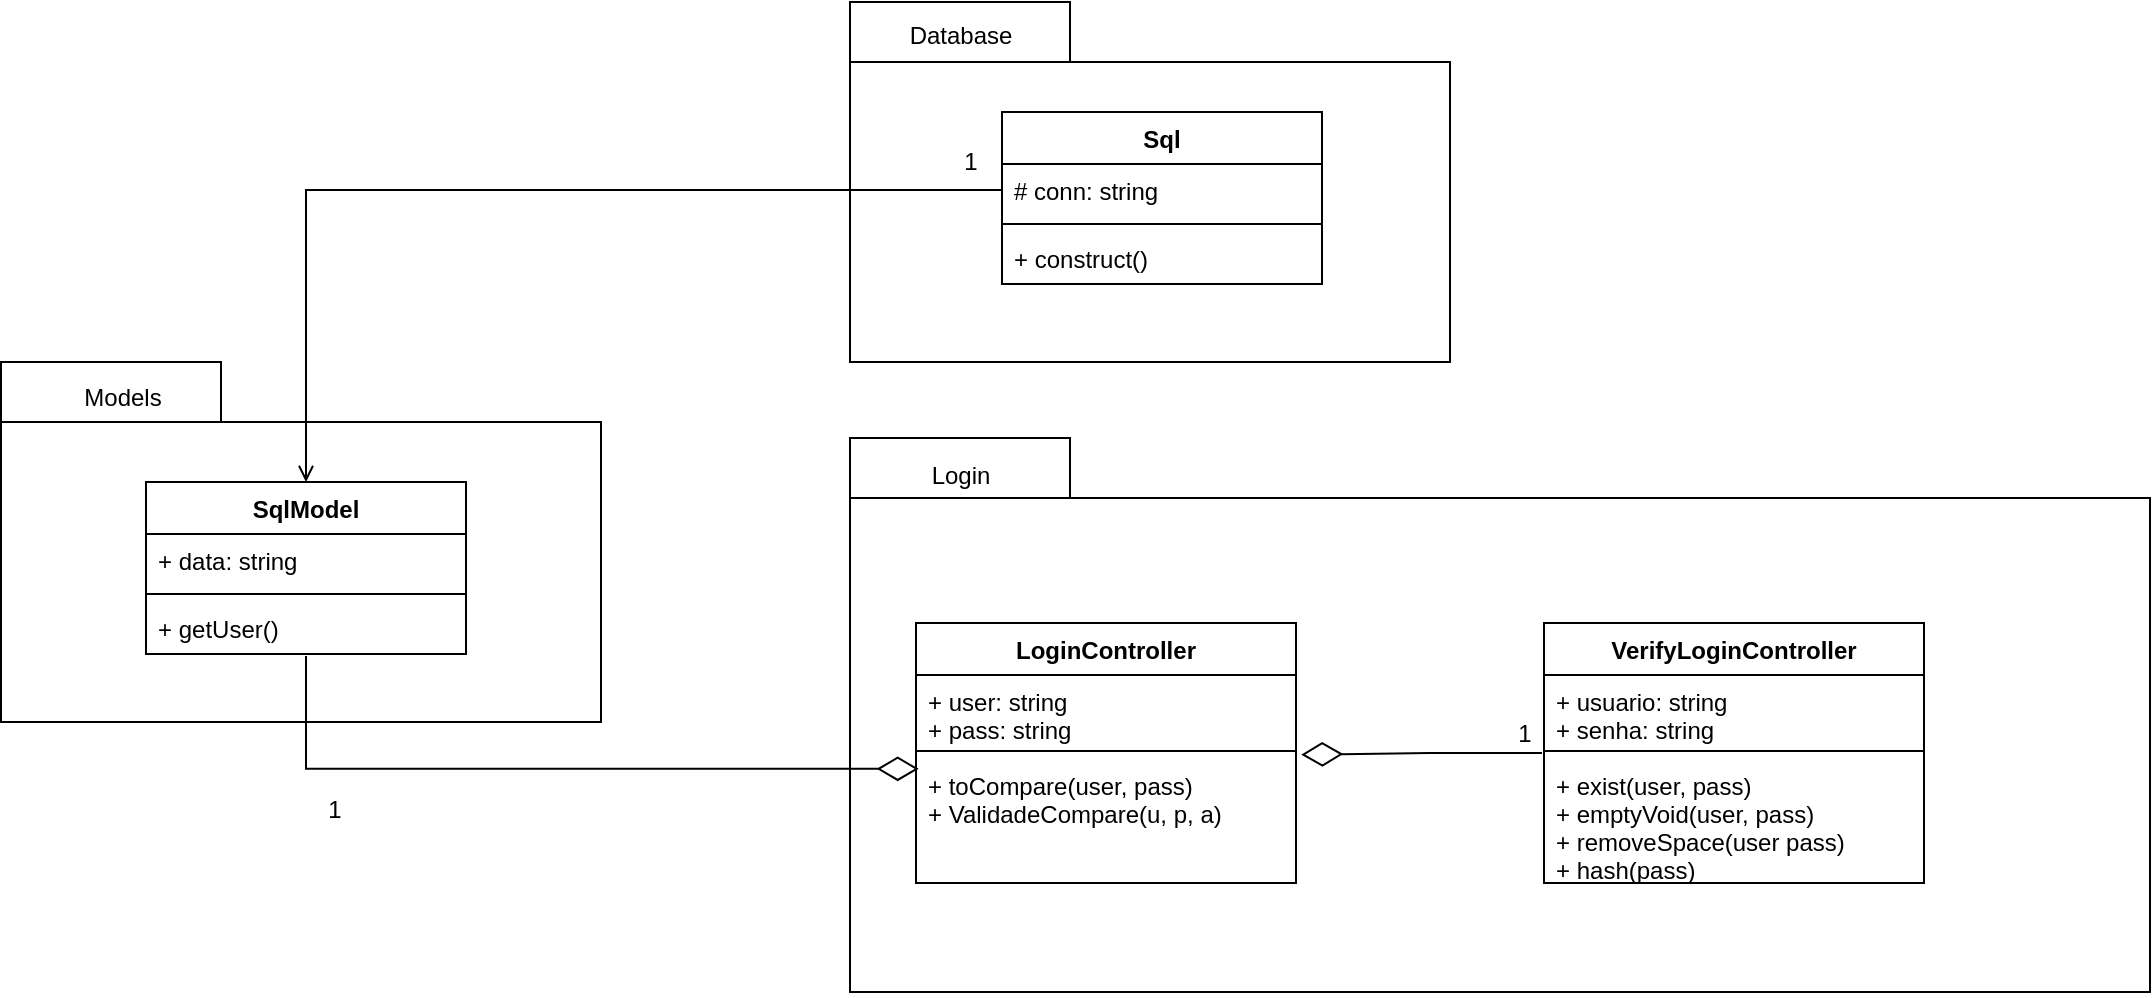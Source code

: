 <mxfile version="16.5.4" type="device"><diagram id="_mWjkJzacN79sNj7kGQ9" name="Page-3"><mxGraphModel dx="868" dy="1696" grid="1" gridSize="10" guides="1" tooltips="1" connect="1" arrows="1" fold="1" page="1" pageScale="1" pageWidth="827" pageHeight="1169" math="0" shadow="0"><root><mxCell id="VuGqqJDKLcZ8uZqmP-r9-0"/><mxCell id="VuGqqJDKLcZ8uZqmP-r9-1" parent="VuGqqJDKLcZ8uZqmP-r9-0"/><mxCell id="YTENyAnvWnvp7YK9CTgr-1" value="" style="shape=folder;fontStyle=1;spacingTop=10;tabWidth=110;tabHeight=30;tabPosition=left;html=1;" parent="VuGqqJDKLcZ8uZqmP-r9-1" vertex="1"><mxGeometry x="125.5" y="160" width="300" height="180" as="geometry"/></mxCell><mxCell id="yMt-edW2PwBj2J0zZ8v5-24" value="" style="group" parent="VuGqqJDKLcZ8uZqmP-r9-1" vertex="1" connectable="0"><mxGeometry x="550" y="198" width="650" height="279" as="geometry"/></mxCell><mxCell id="yMt-edW2PwBj2J0zZ8v5-21" value="" style="shape=folder;fontStyle=1;spacingTop=10;tabWidth=110;tabHeight=30;tabPosition=left;html=1;" parent="yMt-edW2PwBj2J0zZ8v5-24" vertex="1"><mxGeometry width="650" height="277" as="geometry"/></mxCell><mxCell id="yMt-edW2PwBj2J0zZ8v5-23" value="" style="group" parent="yMt-edW2PwBj2J0zZ8v5-24" vertex="1" connectable="0"><mxGeometry y="2" width="650" height="277" as="geometry"/></mxCell><mxCell id="yMt-edW2PwBj2J0zZ8v5-22" value="Login" style="text;html=1;align=center;verticalAlign=middle;resizable=0;points=[];autosize=1;strokeColor=none;fillColor=none;" parent="yMt-edW2PwBj2J0zZ8v5-23" vertex="1"><mxGeometry x="34.771" y="7.311" width="40" height="20" as="geometry"/></mxCell><mxCell id="YTENyAnvWnvp7YK9CTgr-17" style="edgeStyle=orthogonalEdgeStyle;rounded=0;orthogonalLoop=1;jettySize=auto;html=1;entryX=1.014;entryY=-0.035;entryDx=0;entryDy=0;entryPerimeter=0;startArrow=none;startFill=0;endArrow=diamondThin;endFill=0;targetPerimeterSpacing=6;sourcePerimeterSpacing=1;endSize=18;" parent="yMt-edW2PwBj2J0zZ8v5-23" source="yMt-edW2PwBj2J0zZ8v5-6" target="YTENyAnvWnvp7YK9CTgr-13" edge="1"><mxGeometry relative="1" as="geometry"/></mxCell><mxCell id="yMt-edW2PwBj2J0zZ8v5-6" value="VerifyLoginController" style="swimlane;fontStyle=1;align=center;verticalAlign=top;childLayout=stackLayout;horizontal=1;startSize=26;horizontalStack=0;resizeParent=1;resizeParentMax=0;resizeLast=0;collapsible=1;marginBottom=0;" parent="yMt-edW2PwBj2J0zZ8v5-23" vertex="1"><mxGeometry x="347" y="90.5" width="190" height="130" as="geometry"/></mxCell><mxCell id="yMt-edW2PwBj2J0zZ8v5-7" value="+ usuario: string&#10;+ senha: string" style="text;strokeColor=none;fillColor=none;align=left;verticalAlign=top;spacingLeft=4;spacingRight=4;overflow=hidden;rotatable=0;points=[[0,0.5],[1,0.5]];portConstraint=eastwest;" parent="yMt-edW2PwBj2J0zZ8v5-6" vertex="1"><mxGeometry y="26" width="190" height="34" as="geometry"/></mxCell><mxCell id="yMt-edW2PwBj2J0zZ8v5-8" value="" style="line;strokeWidth=1;fillColor=none;align=left;verticalAlign=middle;spacingTop=-1;spacingLeft=3;spacingRight=3;rotatable=0;labelPosition=right;points=[];portConstraint=eastwest;" parent="yMt-edW2PwBj2J0zZ8v5-6" vertex="1"><mxGeometry y="60" width="190" height="8" as="geometry"/></mxCell><mxCell id="yMt-edW2PwBj2J0zZ8v5-9" value="+ exist(user, pass)&#10;+ emptyVoid(user, pass)&#10;+ removeSpace(user pass)&#10;+ hash(pass)" style="text;strokeColor=none;fillColor=none;align=left;verticalAlign=top;spacingLeft=4;spacingRight=4;overflow=hidden;rotatable=0;points=[[0,0.5],[1,0.5]];portConstraint=eastwest;" parent="yMt-edW2PwBj2J0zZ8v5-6" vertex="1"><mxGeometry y="68" width="190" height="62" as="geometry"/></mxCell><mxCell id="YTENyAnvWnvp7YK9CTgr-10" value="LoginController" style="swimlane;fontStyle=1;align=center;verticalAlign=top;childLayout=stackLayout;horizontal=1;startSize=26;horizontalStack=0;resizeParent=1;resizeParentMax=0;resizeLast=0;collapsible=1;marginBottom=0;" parent="yMt-edW2PwBj2J0zZ8v5-23" vertex="1"><mxGeometry x="33" y="90.5" width="190" height="130" as="geometry"/></mxCell><mxCell id="YTENyAnvWnvp7YK9CTgr-11" value="+ user: string&#10;+ pass: string" style="text;strokeColor=none;fillColor=none;align=left;verticalAlign=top;spacingLeft=4;spacingRight=4;overflow=hidden;rotatable=0;points=[[0,0.5],[1,0.5]];portConstraint=eastwest;" parent="YTENyAnvWnvp7YK9CTgr-10" vertex="1"><mxGeometry y="26" width="190" height="34" as="geometry"/></mxCell><mxCell id="YTENyAnvWnvp7YK9CTgr-12" value="" style="line;strokeWidth=1;fillColor=none;align=left;verticalAlign=middle;spacingTop=-1;spacingLeft=3;spacingRight=3;rotatable=0;labelPosition=right;points=[];portConstraint=eastwest;" parent="YTENyAnvWnvp7YK9CTgr-10" vertex="1"><mxGeometry y="60" width="190" height="8" as="geometry"/></mxCell><mxCell id="YTENyAnvWnvp7YK9CTgr-13" value="+ toCompare(user, pass)&#10;+ ValidadeCompare(u, p, a)" style="text;strokeColor=none;fillColor=none;align=left;verticalAlign=top;spacingLeft=4;spacingRight=4;overflow=hidden;rotatable=0;points=[[0,0.5],[1,0.5]];portConstraint=eastwest;" parent="YTENyAnvWnvp7YK9CTgr-10" vertex="1"><mxGeometry y="68" width="190" height="62" as="geometry"/></mxCell><mxCell id="YTENyAnvWnvp7YK9CTgr-18" value="1" style="text;html=1;align=center;verticalAlign=middle;resizable=0;points=[];autosize=1;strokeColor=none;fillColor=none;" parent="yMt-edW2PwBj2J0zZ8v5-23" vertex="1"><mxGeometry x="327" y="136" width="20" height="20" as="geometry"/></mxCell><mxCell id="VuGqqJDKLcZ8uZqmP-r9-4" value="" style="group" parent="VuGqqJDKLcZ8uZqmP-r9-1" vertex="1" connectable="0"><mxGeometry x="550" y="-20" width="300" height="180" as="geometry"/></mxCell><mxCell id="VuGqqJDKLcZ8uZqmP-r9-2" value="" style="shape=folder;fontStyle=1;spacingTop=10;tabWidth=110;tabHeight=30;tabPosition=left;html=1;" parent="VuGqqJDKLcZ8uZqmP-r9-4" vertex="1"><mxGeometry width="300" height="180" as="geometry"/></mxCell><mxCell id="VuGqqJDKLcZ8uZqmP-r9-3" value="Database" style="text;html=1;align=center;verticalAlign=middle;resizable=0;points=[];autosize=1;strokeColor=none;fillColor=none;" parent="VuGqqJDKLcZ8uZqmP-r9-4" vertex="1"><mxGeometry x="20" y="7" width="70" height="20" as="geometry"/></mxCell><mxCell id="YTENyAnvWnvp7YK9CTgr-15" value="1" style="text;html=1;align=center;verticalAlign=middle;resizable=0;points=[];autosize=1;strokeColor=none;fillColor=none;" parent="VuGqqJDKLcZ8uZqmP-r9-4" vertex="1"><mxGeometry x="50" y="70" width="20" height="20" as="geometry"/></mxCell><mxCell id="yMt-edW2PwBj2J0zZ8v5-1" value="Sql" style="swimlane;fontStyle=1;align=center;verticalAlign=top;childLayout=stackLayout;horizontal=1;startSize=26;horizontalStack=0;resizeParent=1;resizeParentMax=0;resizeLast=0;collapsible=1;marginBottom=0;" parent="VuGqqJDKLcZ8uZqmP-r9-1" vertex="1"><mxGeometry x="626" y="35" width="160" height="86" as="geometry"/></mxCell><mxCell id="yMt-edW2PwBj2J0zZ8v5-2" value="# conn: string" style="text;strokeColor=none;fillColor=none;align=left;verticalAlign=top;spacingLeft=4;spacingRight=4;overflow=hidden;rotatable=0;points=[[0,0.5],[1,0.5]];portConstraint=eastwest;" parent="yMt-edW2PwBj2J0zZ8v5-1" vertex="1"><mxGeometry y="26" width="160" height="26" as="geometry"/></mxCell><mxCell id="yMt-edW2PwBj2J0zZ8v5-3" value="" style="line;strokeWidth=1;fillColor=none;align=left;verticalAlign=middle;spacingTop=-1;spacingLeft=3;spacingRight=3;rotatable=0;labelPosition=right;points=[];portConstraint=eastwest;" parent="yMt-edW2PwBj2J0zZ8v5-1" vertex="1"><mxGeometry y="52" width="160" height="8" as="geometry"/></mxCell><mxCell id="yMt-edW2PwBj2J0zZ8v5-4" value="+ construct()" style="text;strokeColor=none;fillColor=none;align=left;verticalAlign=top;spacingLeft=4;spacingRight=4;overflow=hidden;rotatable=0;points=[[0,0.5],[1,0.5]];portConstraint=eastwest;" parent="yMt-edW2PwBj2J0zZ8v5-1" vertex="1"><mxGeometry y="60" width="160" height="26" as="geometry"/></mxCell><mxCell id="YTENyAnvWnvp7YK9CTgr-14" style="edgeStyle=orthogonalEdgeStyle;rounded=0;orthogonalLoop=1;jettySize=auto;html=1;entryX=0;entryY=0.5;entryDx=0;entryDy=0;endArrow=none;endFill=0;startArrow=open;startFill=0;" parent="VuGqqJDKLcZ8uZqmP-r9-1" source="YTENyAnvWnvp7YK9CTgr-6" target="yMt-edW2PwBj2J0zZ8v5-2" edge="1"><mxGeometry relative="1" as="geometry"/></mxCell><mxCell id="YTENyAnvWnvp7YK9CTgr-20" style="edgeStyle=orthogonalEdgeStyle;rounded=0;orthogonalLoop=1;jettySize=auto;html=1;entryX=0.007;entryY=0.079;entryDx=0;entryDy=0;entryPerimeter=0;startArrow=none;startFill=0;endArrow=diamondThin;endFill=0;endSize=18;sourcePerimeterSpacing=1;targetPerimeterSpacing=6;" parent="VuGqqJDKLcZ8uZqmP-r9-1" source="YTENyAnvWnvp7YK9CTgr-6" target="YTENyAnvWnvp7YK9CTgr-13" edge="1"><mxGeometry relative="1" as="geometry"/></mxCell><mxCell id="YTENyAnvWnvp7YK9CTgr-22" value="1" style="text;html=1;align=center;verticalAlign=middle;resizable=0;points=[];autosize=1;strokeColor=none;fillColor=none;" parent="VuGqqJDKLcZ8uZqmP-r9-1" vertex="1"><mxGeometry x="282" y="374" width="20" height="20" as="geometry"/></mxCell><mxCell id="YTENyAnvWnvp7YK9CTgr-0" value="" style="group" parent="VuGqqJDKLcZ8uZqmP-r9-1" vertex="1" connectable="0"><mxGeometry x="125.5" y="160" width="305" height="180" as="geometry"/></mxCell><mxCell id="YTENyAnvWnvp7YK9CTgr-2" value="Models" style="text;html=1;align=center;verticalAlign=middle;resizable=0;points=[];autosize=1;strokeColor=none;fillColor=none;" parent="YTENyAnvWnvp7YK9CTgr-0" vertex="1"><mxGeometry x="35" y="8" width="50" height="20" as="geometry"/></mxCell><mxCell id="YTENyAnvWnvp7YK9CTgr-6" value="SqlModel" style="swimlane;fontStyle=1;align=center;verticalAlign=top;childLayout=stackLayout;horizontal=1;startSize=26;horizontalStack=0;resizeParent=1;resizeParentMax=0;resizeLast=0;collapsible=1;marginBottom=0;" parent="YTENyAnvWnvp7YK9CTgr-0" vertex="1"><mxGeometry x="72.5" y="60" width="160" height="86" as="geometry"/></mxCell><mxCell id="YTENyAnvWnvp7YK9CTgr-7" value="+ data: string" style="text;strokeColor=none;fillColor=none;align=left;verticalAlign=top;spacingLeft=4;spacingRight=4;overflow=hidden;rotatable=0;points=[[0,0.5],[1,0.5]];portConstraint=eastwest;" parent="YTENyAnvWnvp7YK9CTgr-6" vertex="1"><mxGeometry y="26" width="160" height="26" as="geometry"/></mxCell><mxCell id="YTENyAnvWnvp7YK9CTgr-8" value="" style="line;strokeWidth=1;fillColor=none;align=left;verticalAlign=middle;spacingTop=-1;spacingLeft=3;spacingRight=3;rotatable=0;labelPosition=right;points=[];portConstraint=eastwest;" parent="YTENyAnvWnvp7YK9CTgr-6" vertex="1"><mxGeometry y="52" width="160" height="8" as="geometry"/></mxCell><mxCell id="YTENyAnvWnvp7YK9CTgr-9" value="+ getUser()" style="text;strokeColor=none;fillColor=none;align=left;verticalAlign=top;spacingLeft=4;spacingRight=4;overflow=hidden;rotatable=0;points=[[0,0.5],[1,0.5]];portConstraint=eastwest;" parent="YTENyAnvWnvp7YK9CTgr-6" vertex="1"><mxGeometry y="60" width="160" height="26" as="geometry"/></mxCell></root></mxGraphModel></diagram></mxfile>